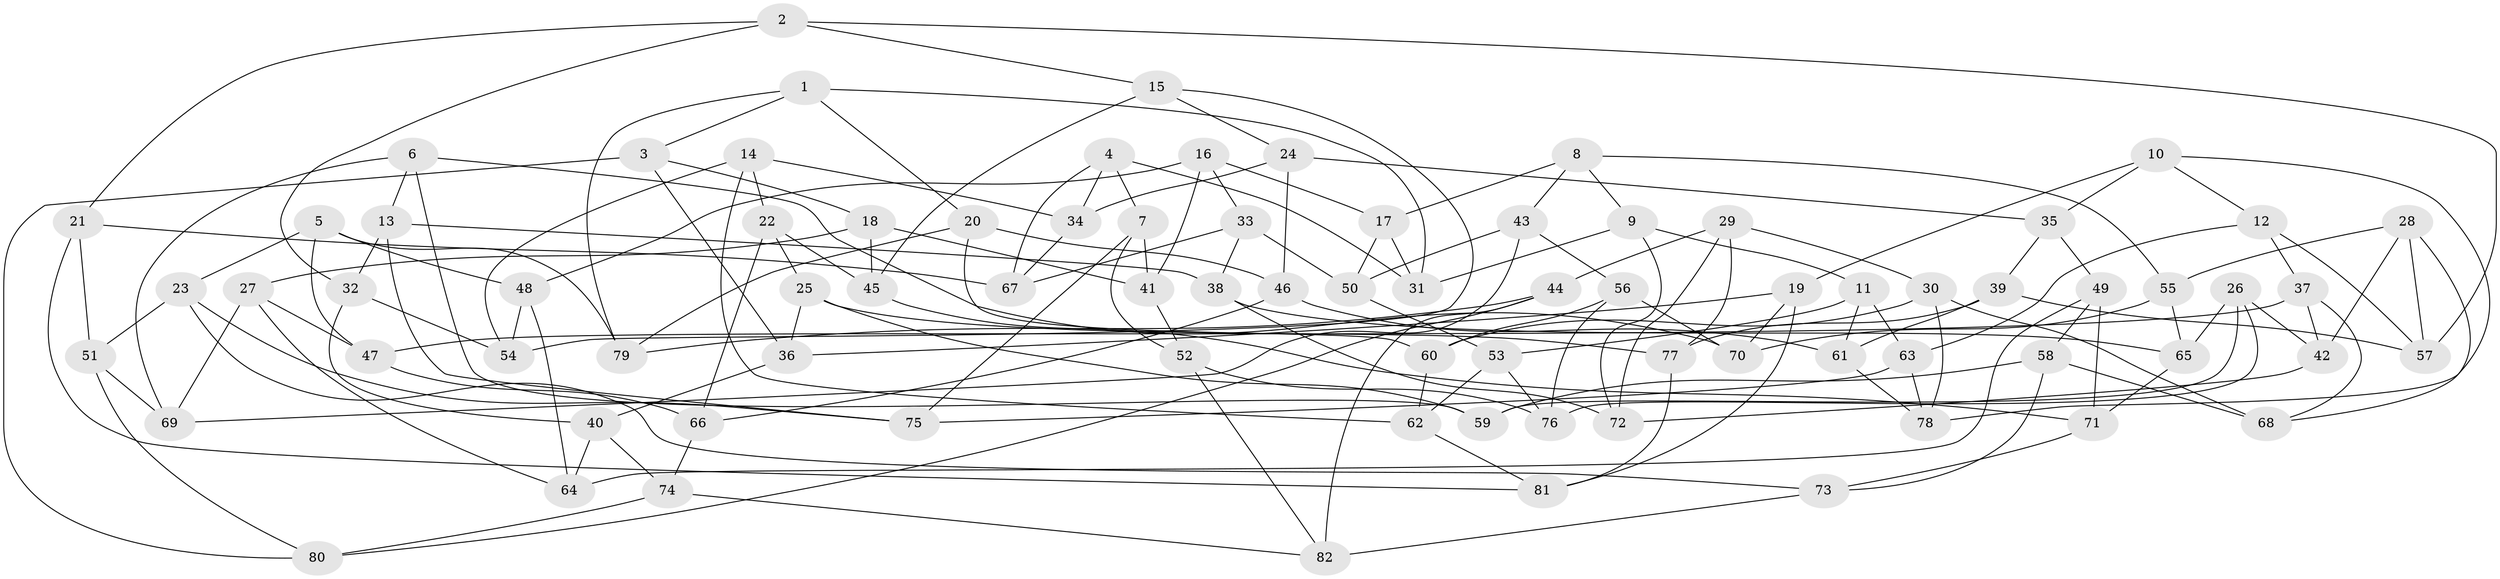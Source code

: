 // coarse degree distribution, {4: 0.7413793103448276, 11: 0.034482758620689655, 9: 0.034482758620689655, 3: 0.13793103448275862, 10: 0.017241379310344827, 8: 0.034482758620689655}
// Generated by graph-tools (version 1.1) at 2025/53/03/04/25 22:53:53]
// undirected, 82 vertices, 164 edges
graph export_dot {
  node [color=gray90,style=filled];
  1;
  2;
  3;
  4;
  5;
  6;
  7;
  8;
  9;
  10;
  11;
  12;
  13;
  14;
  15;
  16;
  17;
  18;
  19;
  20;
  21;
  22;
  23;
  24;
  25;
  26;
  27;
  28;
  29;
  30;
  31;
  32;
  33;
  34;
  35;
  36;
  37;
  38;
  39;
  40;
  41;
  42;
  43;
  44;
  45;
  46;
  47;
  48;
  49;
  50;
  51;
  52;
  53;
  54;
  55;
  56;
  57;
  58;
  59;
  60;
  61;
  62;
  63;
  64;
  65;
  66;
  67;
  68;
  69;
  70;
  71;
  72;
  73;
  74;
  75;
  76;
  77;
  78;
  79;
  80;
  81;
  82;
  1 -- 31;
  1 -- 20;
  1 -- 79;
  1 -- 3;
  2 -- 15;
  2 -- 32;
  2 -- 57;
  2 -- 21;
  3 -- 36;
  3 -- 80;
  3 -- 18;
  4 -- 31;
  4 -- 34;
  4 -- 67;
  4 -- 7;
  5 -- 47;
  5 -- 48;
  5 -- 23;
  5 -- 79;
  6 -- 69;
  6 -- 59;
  6 -- 13;
  6 -- 70;
  7 -- 52;
  7 -- 75;
  7 -- 41;
  8 -- 17;
  8 -- 9;
  8 -- 43;
  8 -- 55;
  9 -- 11;
  9 -- 72;
  9 -- 31;
  10 -- 19;
  10 -- 12;
  10 -- 35;
  10 -- 78;
  11 -- 61;
  11 -- 53;
  11 -- 63;
  12 -- 63;
  12 -- 37;
  12 -- 57;
  13 -- 38;
  13 -- 32;
  13 -- 75;
  14 -- 62;
  14 -- 22;
  14 -- 54;
  14 -- 34;
  15 -- 54;
  15 -- 45;
  15 -- 24;
  16 -- 33;
  16 -- 48;
  16 -- 41;
  16 -- 17;
  17 -- 50;
  17 -- 31;
  18 -- 27;
  18 -- 45;
  18 -- 41;
  19 -- 36;
  19 -- 70;
  19 -- 81;
  20 -- 60;
  20 -- 46;
  20 -- 79;
  21 -- 51;
  21 -- 81;
  21 -- 67;
  22 -- 66;
  22 -- 45;
  22 -- 25;
  23 -- 51;
  23 -- 73;
  23 -- 75;
  24 -- 35;
  24 -- 34;
  24 -- 46;
  25 -- 59;
  25 -- 77;
  25 -- 36;
  26 -- 76;
  26 -- 42;
  26 -- 59;
  26 -- 65;
  27 -- 47;
  27 -- 69;
  27 -- 64;
  28 -- 57;
  28 -- 68;
  28 -- 42;
  28 -- 55;
  29 -- 30;
  29 -- 77;
  29 -- 44;
  29 -- 72;
  30 -- 60;
  30 -- 78;
  30 -- 68;
  32 -- 40;
  32 -- 54;
  33 -- 38;
  33 -- 50;
  33 -- 67;
  34 -- 67;
  35 -- 49;
  35 -- 39;
  36 -- 40;
  37 -- 68;
  37 -- 47;
  37 -- 42;
  38 -- 72;
  38 -- 65;
  39 -- 77;
  39 -- 57;
  39 -- 61;
  40 -- 64;
  40 -- 74;
  41 -- 52;
  42 -- 72;
  43 -- 69;
  43 -- 56;
  43 -- 50;
  44 -- 82;
  44 -- 79;
  44 -- 80;
  45 -- 71;
  46 -- 61;
  46 -- 66;
  47 -- 66;
  48 -- 54;
  48 -- 64;
  49 -- 71;
  49 -- 58;
  49 -- 64;
  50 -- 53;
  51 -- 80;
  51 -- 69;
  52 -- 76;
  52 -- 82;
  53 -- 62;
  53 -- 76;
  55 -- 65;
  55 -- 70;
  56 -- 76;
  56 -- 60;
  56 -- 70;
  58 -- 59;
  58 -- 68;
  58 -- 73;
  60 -- 62;
  61 -- 78;
  62 -- 81;
  63 -- 78;
  63 -- 75;
  65 -- 71;
  66 -- 74;
  71 -- 73;
  73 -- 82;
  74 -- 82;
  74 -- 80;
  77 -- 81;
}
